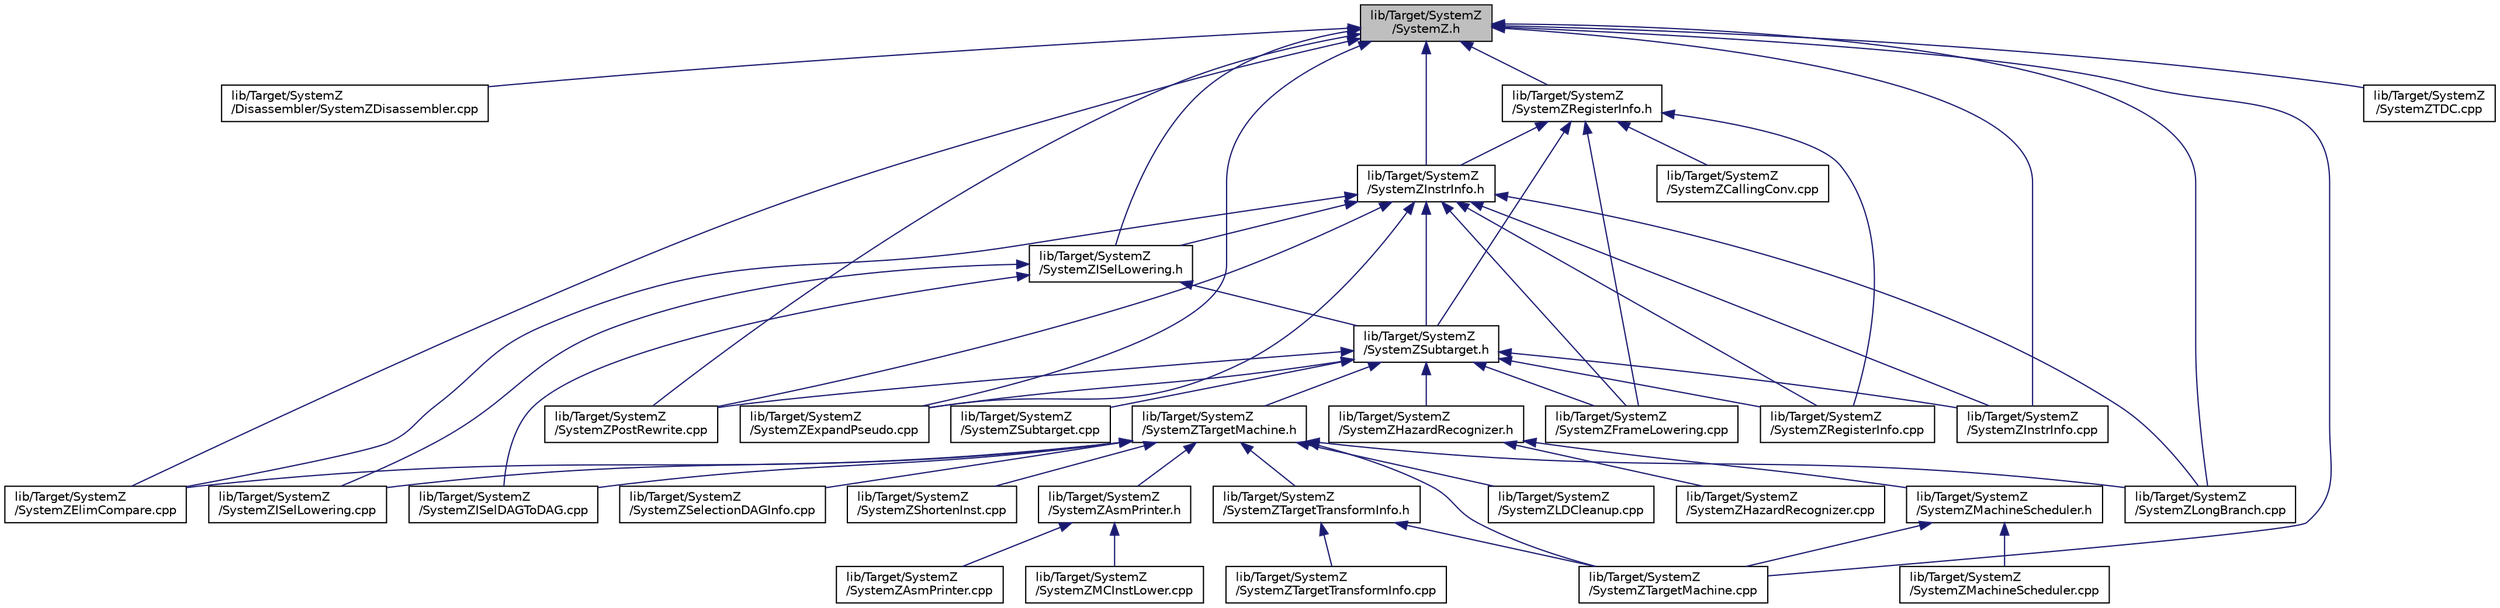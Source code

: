 digraph "lib/Target/SystemZ/SystemZ.h"
{
 // LATEX_PDF_SIZE
  bgcolor="transparent";
  edge [fontname="Helvetica",fontsize="10",labelfontname="Helvetica",labelfontsize="10"];
  node [fontname="Helvetica",fontsize="10",shape="box"];
  Node1 [label="lib/Target/SystemZ\l/SystemZ.h",height=0.2,width=0.4,color="black", fillcolor="grey75", style="filled", fontcolor="black",tooltip=" "];
  Node1 -> Node2 [dir="back",color="midnightblue",fontsize="10",style="solid",fontname="Helvetica"];
  Node2 [label="lib/Target/SystemZ\l/Disassembler/SystemZDisassembler.cpp",height=0.2,width=0.4,color="black",URL="$SystemZDisassembler_8cpp.html",tooltip=" "];
  Node1 -> Node3 [dir="back",color="midnightblue",fontsize="10",style="solid",fontname="Helvetica"];
  Node3 [label="lib/Target/SystemZ\l/SystemZElimCompare.cpp",height=0.2,width=0.4,color="black",URL="$SystemZElimCompare_8cpp.html",tooltip=" "];
  Node1 -> Node4 [dir="back",color="midnightblue",fontsize="10",style="solid",fontname="Helvetica"];
  Node4 [label="lib/Target/SystemZ\l/SystemZExpandPseudo.cpp",height=0.2,width=0.4,color="black",URL="$SystemZExpandPseudo_8cpp.html",tooltip=" "];
  Node1 -> Node5 [dir="back",color="midnightblue",fontsize="10",style="solid",fontname="Helvetica"];
  Node5 [label="lib/Target/SystemZ\l/SystemZISelLowering.h",height=0.2,width=0.4,color="black",URL="$SystemZISelLowering_8h.html",tooltip=" "];
  Node5 -> Node6 [dir="back",color="midnightblue",fontsize="10",style="solid",fontname="Helvetica"];
  Node6 [label="lib/Target/SystemZ\l/SystemZISelDAGToDAG.cpp",height=0.2,width=0.4,color="black",URL="$SystemZISelDAGToDAG_8cpp.html",tooltip=" "];
  Node5 -> Node7 [dir="back",color="midnightblue",fontsize="10",style="solid",fontname="Helvetica"];
  Node7 [label="lib/Target/SystemZ\l/SystemZISelLowering.cpp",height=0.2,width=0.4,color="black",URL="$SystemZISelLowering_8cpp.html",tooltip=" "];
  Node5 -> Node8 [dir="back",color="midnightblue",fontsize="10",style="solid",fontname="Helvetica"];
  Node8 [label="lib/Target/SystemZ\l/SystemZSubtarget.h",height=0.2,width=0.4,color="black",URL="$SystemZSubtarget_8h.html",tooltip=" "];
  Node8 -> Node4 [dir="back",color="midnightblue",fontsize="10",style="solid",fontname="Helvetica"];
  Node8 -> Node9 [dir="back",color="midnightblue",fontsize="10",style="solid",fontname="Helvetica"];
  Node9 [label="lib/Target/SystemZ\l/SystemZFrameLowering.cpp",height=0.2,width=0.4,color="black",URL="$SystemZFrameLowering_8cpp.html",tooltip=" "];
  Node8 -> Node10 [dir="back",color="midnightblue",fontsize="10",style="solid",fontname="Helvetica"];
  Node10 [label="lib/Target/SystemZ\l/SystemZHazardRecognizer.h",height=0.2,width=0.4,color="black",URL="$SystemZHazardRecognizer_8h.html",tooltip=" "];
  Node10 -> Node11 [dir="back",color="midnightblue",fontsize="10",style="solid",fontname="Helvetica"];
  Node11 [label="lib/Target/SystemZ\l/SystemZHazardRecognizer.cpp",height=0.2,width=0.4,color="black",URL="$SystemZHazardRecognizer_8cpp.html",tooltip=" "];
  Node10 -> Node12 [dir="back",color="midnightblue",fontsize="10",style="solid",fontname="Helvetica"];
  Node12 [label="lib/Target/SystemZ\l/SystemZMachineScheduler.h",height=0.2,width=0.4,color="black",URL="$SystemZMachineScheduler_8h.html",tooltip=" "];
  Node12 -> Node13 [dir="back",color="midnightblue",fontsize="10",style="solid",fontname="Helvetica"];
  Node13 [label="lib/Target/SystemZ\l/SystemZMachineScheduler.cpp",height=0.2,width=0.4,color="black",URL="$SystemZMachineScheduler_8cpp.html",tooltip=" "];
  Node12 -> Node14 [dir="back",color="midnightblue",fontsize="10",style="solid",fontname="Helvetica"];
  Node14 [label="lib/Target/SystemZ\l/SystemZTargetMachine.cpp",height=0.2,width=0.4,color="black",URL="$SystemZTargetMachine_8cpp.html",tooltip=" "];
  Node8 -> Node15 [dir="back",color="midnightblue",fontsize="10",style="solid",fontname="Helvetica"];
  Node15 [label="lib/Target/SystemZ\l/SystemZInstrInfo.cpp",height=0.2,width=0.4,color="black",URL="$SystemZInstrInfo_8cpp.html",tooltip=" "];
  Node8 -> Node16 [dir="back",color="midnightblue",fontsize="10",style="solid",fontname="Helvetica"];
  Node16 [label="lib/Target/SystemZ\l/SystemZPostRewrite.cpp",height=0.2,width=0.4,color="black",URL="$SystemZPostRewrite_8cpp.html",tooltip=" "];
  Node8 -> Node17 [dir="back",color="midnightblue",fontsize="10",style="solid",fontname="Helvetica"];
  Node17 [label="lib/Target/SystemZ\l/SystemZRegisterInfo.cpp",height=0.2,width=0.4,color="black",URL="$SystemZRegisterInfo_8cpp.html",tooltip=" "];
  Node8 -> Node18 [dir="back",color="midnightblue",fontsize="10",style="solid",fontname="Helvetica"];
  Node18 [label="lib/Target/SystemZ\l/SystemZSubtarget.cpp",height=0.2,width=0.4,color="black",URL="$SystemZSubtarget_8cpp.html",tooltip=" "];
  Node8 -> Node19 [dir="back",color="midnightblue",fontsize="10",style="solid",fontname="Helvetica"];
  Node19 [label="lib/Target/SystemZ\l/SystemZTargetMachine.h",height=0.2,width=0.4,color="black",URL="$SystemZTargetMachine_8h.html",tooltip=" "];
  Node19 -> Node20 [dir="back",color="midnightblue",fontsize="10",style="solid",fontname="Helvetica"];
  Node20 [label="lib/Target/SystemZ\l/SystemZAsmPrinter.h",height=0.2,width=0.4,color="black",URL="$SystemZAsmPrinter_8h.html",tooltip=" "];
  Node20 -> Node21 [dir="back",color="midnightblue",fontsize="10",style="solid",fontname="Helvetica"];
  Node21 [label="lib/Target/SystemZ\l/SystemZAsmPrinter.cpp",height=0.2,width=0.4,color="black",URL="$SystemZAsmPrinter_8cpp.html",tooltip=" "];
  Node20 -> Node22 [dir="back",color="midnightblue",fontsize="10",style="solid",fontname="Helvetica"];
  Node22 [label="lib/Target/SystemZ\l/SystemZMCInstLower.cpp",height=0.2,width=0.4,color="black",URL="$SystemZMCInstLower_8cpp.html",tooltip=" "];
  Node19 -> Node3 [dir="back",color="midnightblue",fontsize="10",style="solid",fontname="Helvetica"];
  Node19 -> Node6 [dir="back",color="midnightblue",fontsize="10",style="solid",fontname="Helvetica"];
  Node19 -> Node7 [dir="back",color="midnightblue",fontsize="10",style="solid",fontname="Helvetica"];
  Node19 -> Node23 [dir="back",color="midnightblue",fontsize="10",style="solid",fontname="Helvetica"];
  Node23 [label="lib/Target/SystemZ\l/SystemZLDCleanup.cpp",height=0.2,width=0.4,color="black",URL="$SystemZLDCleanup_8cpp.html",tooltip=" "];
  Node19 -> Node24 [dir="back",color="midnightblue",fontsize="10",style="solid",fontname="Helvetica"];
  Node24 [label="lib/Target/SystemZ\l/SystemZLongBranch.cpp",height=0.2,width=0.4,color="black",URL="$SystemZLongBranch_8cpp.html",tooltip=" "];
  Node19 -> Node25 [dir="back",color="midnightblue",fontsize="10",style="solid",fontname="Helvetica"];
  Node25 [label="lib/Target/SystemZ\l/SystemZSelectionDAGInfo.cpp",height=0.2,width=0.4,color="black",URL="$SystemZSelectionDAGInfo_8cpp.html",tooltip=" "];
  Node19 -> Node26 [dir="back",color="midnightblue",fontsize="10",style="solid",fontname="Helvetica"];
  Node26 [label="lib/Target/SystemZ\l/SystemZShortenInst.cpp",height=0.2,width=0.4,color="black",URL="$SystemZShortenInst_8cpp.html",tooltip=" "];
  Node19 -> Node14 [dir="back",color="midnightblue",fontsize="10",style="solid",fontname="Helvetica"];
  Node19 -> Node27 [dir="back",color="midnightblue",fontsize="10",style="solid",fontname="Helvetica"];
  Node27 [label="lib/Target/SystemZ\l/SystemZTargetTransformInfo.h",height=0.2,width=0.4,color="black",URL="$SystemZTargetTransformInfo_8h.html",tooltip=" "];
  Node27 -> Node14 [dir="back",color="midnightblue",fontsize="10",style="solid",fontname="Helvetica"];
  Node27 -> Node28 [dir="back",color="midnightblue",fontsize="10",style="solid",fontname="Helvetica"];
  Node28 [label="lib/Target/SystemZ\l/SystemZTargetTransformInfo.cpp",height=0.2,width=0.4,color="black",URL="$SystemZTargetTransformInfo_8cpp.html",tooltip=" "];
  Node1 -> Node15 [dir="back",color="midnightblue",fontsize="10",style="solid",fontname="Helvetica"];
  Node1 -> Node29 [dir="back",color="midnightblue",fontsize="10",style="solid",fontname="Helvetica"];
  Node29 [label="lib/Target/SystemZ\l/SystemZInstrInfo.h",height=0.2,width=0.4,color="black",URL="$SystemZInstrInfo_8h.html",tooltip=" "];
  Node29 -> Node3 [dir="back",color="midnightblue",fontsize="10",style="solid",fontname="Helvetica"];
  Node29 -> Node4 [dir="back",color="midnightblue",fontsize="10",style="solid",fontname="Helvetica"];
  Node29 -> Node9 [dir="back",color="midnightblue",fontsize="10",style="solid",fontname="Helvetica"];
  Node29 -> Node5 [dir="back",color="midnightblue",fontsize="10",style="solid",fontname="Helvetica"];
  Node29 -> Node15 [dir="back",color="midnightblue",fontsize="10",style="solid",fontname="Helvetica"];
  Node29 -> Node24 [dir="back",color="midnightblue",fontsize="10",style="solid",fontname="Helvetica"];
  Node29 -> Node16 [dir="back",color="midnightblue",fontsize="10",style="solid",fontname="Helvetica"];
  Node29 -> Node17 [dir="back",color="midnightblue",fontsize="10",style="solid",fontname="Helvetica"];
  Node29 -> Node8 [dir="back",color="midnightblue",fontsize="10",style="solid",fontname="Helvetica"];
  Node1 -> Node24 [dir="back",color="midnightblue",fontsize="10",style="solid",fontname="Helvetica"];
  Node1 -> Node16 [dir="back",color="midnightblue",fontsize="10",style="solid",fontname="Helvetica"];
  Node1 -> Node30 [dir="back",color="midnightblue",fontsize="10",style="solid",fontname="Helvetica"];
  Node30 [label="lib/Target/SystemZ\l/SystemZRegisterInfo.h",height=0.2,width=0.4,color="black",URL="$SystemZRegisterInfo_8h.html",tooltip=" "];
  Node30 -> Node31 [dir="back",color="midnightblue",fontsize="10",style="solid",fontname="Helvetica"];
  Node31 [label="lib/Target/SystemZ\l/SystemZCallingConv.cpp",height=0.2,width=0.4,color="black",URL="$SystemZCallingConv_8cpp.html",tooltip=" "];
  Node30 -> Node9 [dir="back",color="midnightblue",fontsize="10",style="solid",fontname="Helvetica"];
  Node30 -> Node29 [dir="back",color="midnightblue",fontsize="10",style="solid",fontname="Helvetica"];
  Node30 -> Node17 [dir="back",color="midnightblue",fontsize="10",style="solid",fontname="Helvetica"];
  Node30 -> Node8 [dir="back",color="midnightblue",fontsize="10",style="solid",fontname="Helvetica"];
  Node1 -> Node32 [dir="back",color="midnightblue",fontsize="10",style="solid",fontname="Helvetica"];
  Node32 [label="lib/Target/SystemZ\l/SystemZTDC.cpp",height=0.2,width=0.4,color="black",URL="$SystemZTDC_8cpp.html",tooltip=" "];
  Node1 -> Node14 [dir="back",color="midnightblue",fontsize="10",style="solid",fontname="Helvetica"];
}
